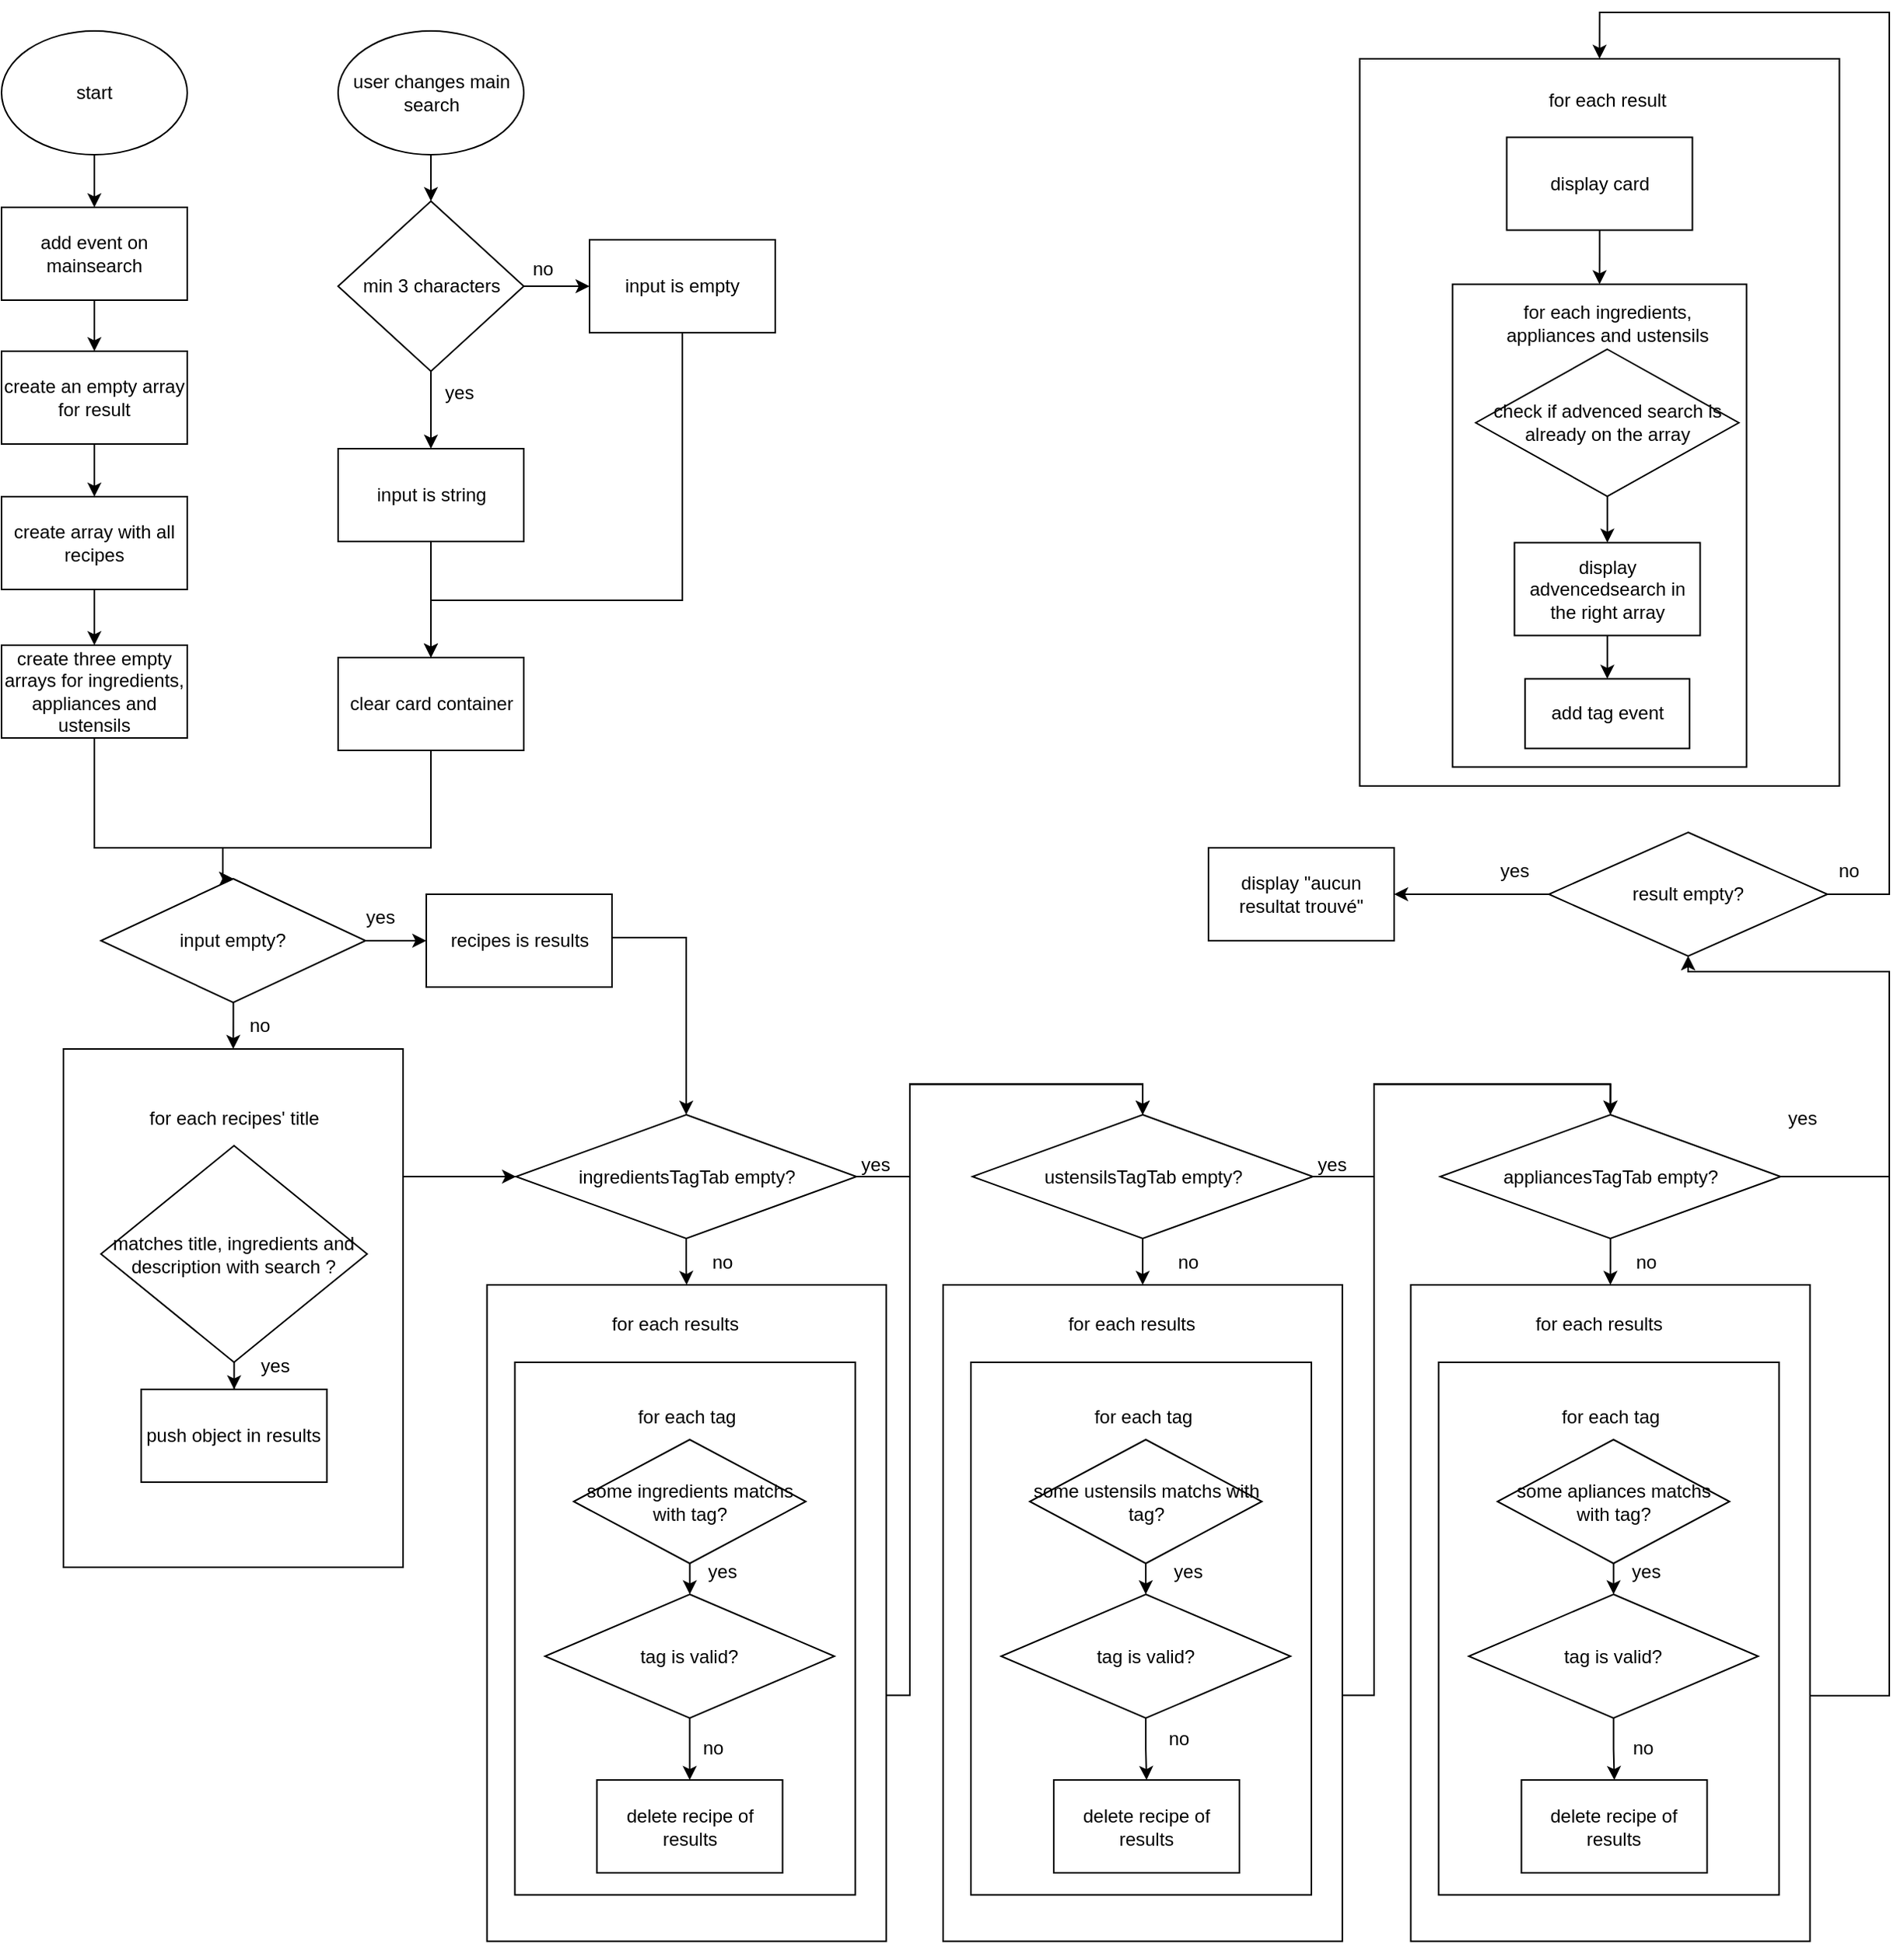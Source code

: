 <mxfile version="20.4.0" type="github">
  <diagram id="KbriIt30uOO37H-ZtImf" name="Page-1">
    <mxGraphModel dx="3384" dy="1262" grid="1" gridSize="10" guides="1" tooltips="1" connect="1" arrows="1" fold="1" page="1" pageScale="1" pageWidth="827" pageHeight="1169" math="0" shadow="0">
      <root>
        <mxCell id="0" />
        <mxCell id="1" parent="0" />
        <mxCell id="pcAYn0rIkbZl2m65iKKh-1" style="edgeStyle=orthogonalEdgeStyle;rounded=0;orthogonalLoop=1;jettySize=auto;html=1;entryX=0.5;entryY=0;entryDx=0;entryDy=0;" edge="1" parent="1" source="pcAYn0rIkbZl2m65iKKh-2" target="pcAYn0rIkbZl2m65iKKh-124">
          <mxGeometry relative="1" as="geometry">
            <mxPoint x="-163" y="1096.75" as="targetPoint" />
            <Array as="points">
              <mxPoint x="-193" y="1127.75" />
              <mxPoint x="-193" y="732.75" />
              <mxPoint x="-42" y="732.75" />
            </Array>
          </mxGeometry>
        </mxCell>
        <mxCell id="pcAYn0rIkbZl2m65iKKh-2" value="" style="rounded=0;whiteSpace=wrap;html=1;" vertex="1" parent="1">
          <mxGeometry x="-466.25" y="862.5" width="258" height="424.25" as="geometry" />
        </mxCell>
        <mxCell id="pcAYn0rIkbZl2m65iKKh-8" style="edgeStyle=orthogonalEdgeStyle;rounded=0;orthogonalLoop=1;jettySize=auto;html=1;entryX=0.5;entryY=0;entryDx=0;entryDy=0;" edge="1" parent="1" source="pcAYn0rIkbZl2m65iKKh-9" target="pcAYn0rIkbZl2m65iKKh-11">
          <mxGeometry relative="1" as="geometry" />
        </mxCell>
        <mxCell id="pcAYn0rIkbZl2m65iKKh-9" value="&lt;div&gt;create array with all recipes&lt;/div&gt;" style="rounded=0;whiteSpace=wrap;html=1;" vertex="1" parent="1">
          <mxGeometry x="-780" y="353" width="120" height="60" as="geometry" />
        </mxCell>
        <mxCell id="pcAYn0rIkbZl2m65iKKh-10" style="edgeStyle=orthogonalEdgeStyle;rounded=0;orthogonalLoop=1;jettySize=auto;html=1;entryX=0.5;entryY=0;entryDx=0;entryDy=0;" edge="1" parent="1" source="pcAYn0rIkbZl2m65iKKh-11" target="pcAYn0rIkbZl2m65iKKh-102">
          <mxGeometry relative="1" as="geometry">
            <mxPoint x="-637" y="660" as="targetPoint" />
            <Array as="points">
              <mxPoint x="-720" y="580" />
              <mxPoint x="-637" y="580" />
            </Array>
          </mxGeometry>
        </mxCell>
        <mxCell id="pcAYn0rIkbZl2m65iKKh-11" value="create three empty arrays for ingredients, appliances and ustensils" style="rounded=0;whiteSpace=wrap;html=1;" vertex="1" parent="1">
          <mxGeometry x="-780" y="449" width="120" height="60" as="geometry" />
        </mxCell>
        <mxCell id="pcAYn0rIkbZl2m65iKKh-12" style="edgeStyle=orthogonalEdgeStyle;rounded=0;orthogonalLoop=1;jettySize=auto;html=1;entryX=0.5;entryY=0;entryDx=0;entryDy=0;" edge="1" parent="1" source="pcAYn0rIkbZl2m65iKKh-13" target="pcAYn0rIkbZl2m65iKKh-9">
          <mxGeometry relative="1" as="geometry" />
        </mxCell>
        <mxCell id="pcAYn0rIkbZl2m65iKKh-13" value="create an empty array for result" style="rounded=0;whiteSpace=wrap;html=1;" vertex="1" parent="1">
          <mxGeometry x="-780" y="259" width="120" height="60" as="geometry" />
        </mxCell>
        <mxCell id="pcAYn0rIkbZl2m65iKKh-14" style="edgeStyle=orthogonalEdgeStyle;rounded=0;orthogonalLoop=1;jettySize=auto;html=1;entryX=0.5;entryY=0;entryDx=0;entryDy=0;" edge="1" parent="1" source="pcAYn0rIkbZl2m65iKKh-15" target="pcAYn0rIkbZl2m65iKKh-18">
          <mxGeometry relative="1" as="geometry" />
        </mxCell>
        <mxCell id="pcAYn0rIkbZl2m65iKKh-15" value="user changes main search" style="ellipse;whiteSpace=wrap;html=1;" vertex="1" parent="1">
          <mxGeometry x="-562.5" y="52" width="120" height="80" as="geometry" />
        </mxCell>
        <mxCell id="pcAYn0rIkbZl2m65iKKh-16" style="edgeStyle=orthogonalEdgeStyle;rounded=0;orthogonalLoop=1;jettySize=auto;html=1;" edge="1" parent="1" source="pcAYn0rIkbZl2m65iKKh-18" target="pcAYn0rIkbZl2m65iKKh-149">
          <mxGeometry relative="1" as="geometry" />
        </mxCell>
        <mxCell id="pcAYn0rIkbZl2m65iKKh-17" style="edgeStyle=orthogonalEdgeStyle;rounded=0;orthogonalLoop=1;jettySize=auto;html=1;entryX=0.5;entryY=0;entryDx=0;entryDy=0;" edge="1" parent="1" source="pcAYn0rIkbZl2m65iKKh-18" target="pcAYn0rIkbZl2m65iKKh-147">
          <mxGeometry relative="1" as="geometry" />
        </mxCell>
        <mxCell id="pcAYn0rIkbZl2m65iKKh-18" value="min 3 characters" style="rhombus;whiteSpace=wrap;html=1;" vertex="1" parent="1">
          <mxGeometry x="-562.5" y="162" width="120" height="110" as="geometry" />
        </mxCell>
        <mxCell id="pcAYn0rIkbZl2m65iKKh-19" style="edgeStyle=orthogonalEdgeStyle;rounded=0;orthogonalLoop=1;jettySize=auto;html=1;entryX=0.5;entryY=0;entryDx=0;entryDy=0;" edge="1" parent="1" source="pcAYn0rIkbZl2m65iKKh-20" target="pcAYn0rIkbZl2m65iKKh-22">
          <mxGeometry relative="1" as="geometry" />
        </mxCell>
        <mxCell id="pcAYn0rIkbZl2m65iKKh-20" value="start" style="ellipse;whiteSpace=wrap;html=1;" vertex="1" parent="1">
          <mxGeometry x="-780" y="52" width="120" height="80" as="geometry" />
        </mxCell>
        <mxCell id="pcAYn0rIkbZl2m65iKKh-21" style="edgeStyle=orthogonalEdgeStyle;rounded=0;orthogonalLoop=1;jettySize=auto;html=1;entryX=0.5;entryY=0;entryDx=0;entryDy=0;" edge="1" parent="1" source="pcAYn0rIkbZl2m65iKKh-22" target="pcAYn0rIkbZl2m65iKKh-13">
          <mxGeometry relative="1" as="geometry" />
        </mxCell>
        <mxCell id="pcAYn0rIkbZl2m65iKKh-22" value="add event on mainsearch" style="rounded=0;whiteSpace=wrap;html=1;" vertex="1" parent="1">
          <mxGeometry x="-780" y="166" width="120" height="60" as="geometry" />
        </mxCell>
        <mxCell id="pcAYn0rIkbZl2m65iKKh-23" style="edgeStyle=orthogonalEdgeStyle;rounded=0;orthogonalLoop=1;jettySize=auto;html=1;" edge="1" parent="1" source="pcAYn0rIkbZl2m65iKKh-25" target="pcAYn0rIkbZl2m65iKKh-26">
          <mxGeometry relative="1" as="geometry" />
        </mxCell>
        <mxCell id="pcAYn0rIkbZl2m65iKKh-183" style="edgeStyle=orthogonalEdgeStyle;rounded=0;orthogonalLoop=1;jettySize=auto;html=1;entryX=0.5;entryY=0;entryDx=0;entryDy=0;exitX=1;exitY=0.5;exitDx=0;exitDy=0;" edge="1" parent="1" source="pcAYn0rIkbZl2m65iKKh-25" target="pcAYn0rIkbZl2m65iKKh-40">
          <mxGeometry relative="1" as="geometry">
            <Array as="points">
              <mxPoint x="440" y="610" />
              <mxPoint x="440" y="40" />
              <mxPoint x="253" y="40" />
            </Array>
          </mxGeometry>
        </mxCell>
        <mxCell id="pcAYn0rIkbZl2m65iKKh-25" value="result empty?" style="rhombus;whiteSpace=wrap;html=1;" vertex="1" parent="1">
          <mxGeometry x="220" y="570" width="180" height="80" as="geometry" />
        </mxCell>
        <mxCell id="pcAYn0rIkbZl2m65iKKh-26" value="display &quot;aucun resultat trouvé&quot;" style="rounded=0;whiteSpace=wrap;html=1;" vertex="1" parent="1">
          <mxGeometry y="580" width="120" height="60" as="geometry" />
        </mxCell>
        <mxCell id="pcAYn0rIkbZl2m65iKKh-27" style="edgeStyle=orthogonalEdgeStyle;rounded=0;orthogonalLoop=1;jettySize=auto;html=1;entryX=0.5;entryY=0;entryDx=0;entryDy=0;" edge="1" parent="1" source="pcAYn0rIkbZl2m65iKKh-28" target="pcAYn0rIkbZl2m65iKKh-102">
          <mxGeometry relative="1" as="geometry">
            <mxPoint x="-502.5" y="554.5" as="targetPoint" />
            <Array as="points">
              <mxPoint x="-502" y="580" />
              <mxPoint x="-637" y="580" />
            </Array>
          </mxGeometry>
        </mxCell>
        <mxCell id="pcAYn0rIkbZl2m65iKKh-28" value="clear card container" style="rounded=0;whiteSpace=wrap;html=1;" vertex="1" parent="1">
          <mxGeometry x="-562.5" y="457" width="120" height="60" as="geometry" />
        </mxCell>
        <mxCell id="pcAYn0rIkbZl2m65iKKh-40" value="" style="rounded=0;whiteSpace=wrap;html=1;" vertex="1" parent="1">
          <mxGeometry x="97.75" y="70" width="310" height="470" as="geometry" />
        </mxCell>
        <mxCell id="pcAYn0rIkbZl2m65iKKh-41" value="for each result" style="text;html=1;strokeColor=none;fillColor=none;align=center;verticalAlign=middle;whiteSpace=wrap;rounded=0;" vertex="1" parent="1">
          <mxGeometry x="217.75" y="82.25" width="80" height="30" as="geometry" />
        </mxCell>
        <mxCell id="pcAYn0rIkbZl2m65iKKh-42" style="edgeStyle=orthogonalEdgeStyle;rounded=0;orthogonalLoop=1;jettySize=auto;html=1;entryX=0.5;entryY=0;entryDx=0;entryDy=0;" edge="1" parent="1" source="pcAYn0rIkbZl2m65iKKh-43" target="pcAYn0rIkbZl2m65iKKh-44">
          <mxGeometry relative="1" as="geometry" />
        </mxCell>
        <mxCell id="pcAYn0rIkbZl2m65iKKh-43" value="display card" style="rounded=0;whiteSpace=wrap;html=1;" vertex="1" parent="1">
          <mxGeometry x="192.75" y="120.75" width="120" height="60" as="geometry" />
        </mxCell>
        <mxCell id="pcAYn0rIkbZl2m65iKKh-44" value="" style="rounded=0;whiteSpace=wrap;html=1;" vertex="1" parent="1">
          <mxGeometry x="157.75" y="215.75" width="190" height="312" as="geometry" />
        </mxCell>
        <mxCell id="pcAYn0rIkbZl2m65iKKh-45" style="edgeStyle=orthogonalEdgeStyle;rounded=0;orthogonalLoop=1;jettySize=auto;html=1;" edge="1" parent="1" source="pcAYn0rIkbZl2m65iKKh-46" target="pcAYn0rIkbZl2m65iKKh-50">
          <mxGeometry relative="1" as="geometry" />
        </mxCell>
        <mxCell id="pcAYn0rIkbZl2m65iKKh-46" value="display advencedsearch in the right array" style="rounded=0;whiteSpace=wrap;html=1;" vertex="1" parent="1">
          <mxGeometry x="197.75" y="382.75" width="120" height="60" as="geometry" />
        </mxCell>
        <mxCell id="pcAYn0rIkbZl2m65iKKh-47" style="edgeStyle=orthogonalEdgeStyle;rounded=0;orthogonalLoop=1;jettySize=auto;html=1;" edge="1" parent="1" source="pcAYn0rIkbZl2m65iKKh-48" target="pcAYn0rIkbZl2m65iKKh-46">
          <mxGeometry relative="1" as="geometry" />
        </mxCell>
        <mxCell id="pcAYn0rIkbZl2m65iKKh-48" value="check if advenced search is already on the array" style="rhombus;whiteSpace=wrap;html=1;" vertex="1" parent="1">
          <mxGeometry x="172.75" y="257.75" width="170" height="95" as="geometry" />
        </mxCell>
        <mxCell id="pcAYn0rIkbZl2m65iKKh-49" value="for each ingredients, appliances and ustensils" style="text;html=1;strokeColor=none;fillColor=none;align=center;verticalAlign=middle;whiteSpace=wrap;rounded=0;" vertex="1" parent="1">
          <mxGeometry x="182.75" y="225.75" width="150" height="30" as="geometry" />
        </mxCell>
        <mxCell id="pcAYn0rIkbZl2m65iKKh-50" value="add tag event" style="rounded=0;whiteSpace=wrap;html=1;" vertex="1" parent="1">
          <mxGeometry x="204.63" y="470.75" width="106.25" height="45" as="geometry" />
        </mxCell>
        <mxCell id="pcAYn0rIkbZl2m65iKKh-100" style="edgeStyle=orthogonalEdgeStyle;rounded=0;orthogonalLoop=1;jettySize=auto;html=1;" edge="1" parent="1" source="pcAYn0rIkbZl2m65iKKh-102" target="pcAYn0rIkbZl2m65iKKh-151">
          <mxGeometry relative="1" as="geometry" />
        </mxCell>
        <mxCell id="pcAYn0rIkbZl2m65iKKh-101" style="edgeStyle=orthogonalEdgeStyle;rounded=0;orthogonalLoop=1;jettySize=auto;html=1;entryX=0.5;entryY=0;entryDx=0;entryDy=0;" edge="1" parent="1" source="pcAYn0rIkbZl2m65iKKh-102" target="pcAYn0rIkbZl2m65iKKh-104">
          <mxGeometry relative="1" as="geometry" />
        </mxCell>
        <mxCell id="pcAYn0rIkbZl2m65iKKh-102" value="input empty?" style="rhombus;whiteSpace=wrap;html=1;" vertex="1" parent="1">
          <mxGeometry x="-715.75" y="600" width="171" height="80" as="geometry" />
        </mxCell>
        <mxCell id="pcAYn0rIkbZl2m65iKKh-103" style="edgeStyle=orthogonalEdgeStyle;rounded=0;orthogonalLoop=1;jettySize=auto;html=1;entryX=0;entryY=0.5;entryDx=0;entryDy=0;" edge="1" parent="1" source="pcAYn0rIkbZl2m65iKKh-104" target="pcAYn0rIkbZl2m65iKKh-111">
          <mxGeometry relative="1" as="geometry">
            <Array as="points">
              <mxPoint x="-493" y="793" />
            </Array>
          </mxGeometry>
        </mxCell>
        <mxCell id="pcAYn0rIkbZl2m65iKKh-104" value="" style="rounded=0;whiteSpace=wrap;html=1;" vertex="1" parent="1">
          <mxGeometry x="-740" y="710" width="219.5" height="335" as="geometry" />
        </mxCell>
        <mxCell id="pcAYn0rIkbZl2m65iKKh-105" value="for each recipes&#39; title" style="text;html=1;strokeColor=none;fillColor=none;align=center;verticalAlign=middle;whiteSpace=wrap;rounded=0;" vertex="1" parent="1">
          <mxGeometry x="-694.25" y="740" width="129" height="30" as="geometry" />
        </mxCell>
        <mxCell id="pcAYn0rIkbZl2m65iKKh-106" style="edgeStyle=orthogonalEdgeStyle;rounded=0;orthogonalLoop=1;jettySize=auto;html=1;" edge="1" parent="1" source="pcAYn0rIkbZl2m65iKKh-107" target="pcAYn0rIkbZl2m65iKKh-108">
          <mxGeometry relative="1" as="geometry" />
        </mxCell>
        <mxCell id="pcAYn0rIkbZl2m65iKKh-107" value="matches title, ingredients and description with search ?" style="rhombus;whiteSpace=wrap;html=1;" vertex="1" parent="1">
          <mxGeometry x="-715.75" y="772.5" width="172" height="140" as="geometry" />
        </mxCell>
        <mxCell id="pcAYn0rIkbZl2m65iKKh-108" value="push object in results" style="rounded=0;whiteSpace=wrap;html=1;" vertex="1" parent="1">
          <mxGeometry x="-689.75" y="930" width="120" height="60" as="geometry" />
        </mxCell>
        <mxCell id="pcAYn0rIkbZl2m65iKKh-109" style="edgeStyle=orthogonalEdgeStyle;rounded=0;orthogonalLoop=1;jettySize=auto;html=1;entryX=0.5;entryY=0;entryDx=0;entryDy=0;" edge="1" parent="1" source="pcAYn0rIkbZl2m65iKKh-111" target="pcAYn0rIkbZl2m65iKKh-2">
          <mxGeometry relative="1" as="geometry" />
        </mxCell>
        <mxCell id="pcAYn0rIkbZl2m65iKKh-110" style="edgeStyle=orthogonalEdgeStyle;rounded=0;orthogonalLoop=1;jettySize=auto;html=1;entryX=0.5;entryY=0;entryDx=0;entryDy=0;" edge="1" parent="1" source="pcAYn0rIkbZl2m65iKKh-111" target="pcAYn0rIkbZl2m65iKKh-124">
          <mxGeometry relative="1" as="geometry">
            <Array as="points">
              <mxPoint x="-193" y="792.75" />
              <mxPoint x="-193" y="732.75" />
              <mxPoint x="-42" y="732.75" />
            </Array>
          </mxGeometry>
        </mxCell>
        <mxCell id="pcAYn0rIkbZl2m65iKKh-111" value="ingredientsTagTab empty?" style="rhombus;whiteSpace=wrap;html=1;" vertex="1" parent="1">
          <mxGeometry x="-447.5" y="752.5" width="220" height="80" as="geometry" />
        </mxCell>
        <mxCell id="pcAYn0rIkbZl2m65iKKh-112" value="for each results" style="text;html=1;strokeColor=none;fillColor=none;align=center;verticalAlign=middle;whiteSpace=wrap;rounded=0;" vertex="1" parent="1">
          <mxGeometry x="-404.75" y="872.5" width="121" height="30" as="geometry" />
        </mxCell>
        <mxCell id="pcAYn0rIkbZl2m65iKKh-113" value="" style="rounded=0;whiteSpace=wrap;html=1;" vertex="1" parent="1">
          <mxGeometry x="-448.25" y="912.5" width="220" height="344.25" as="geometry" />
        </mxCell>
        <mxCell id="pcAYn0rIkbZl2m65iKKh-114" value="for each tag" style="text;html=1;strokeColor=none;fillColor=none;align=center;verticalAlign=middle;whiteSpace=wrap;rounded=0;" vertex="1" parent="1">
          <mxGeometry x="-400.25" y="932.5" width="126" height="30" as="geometry" />
        </mxCell>
        <mxCell id="pcAYn0rIkbZl2m65iKKh-115" style="edgeStyle=orthogonalEdgeStyle;rounded=0;orthogonalLoop=1;jettySize=auto;html=1;entryX=0.5;entryY=0;entryDx=0;entryDy=0;" edge="1" parent="1" source="pcAYn0rIkbZl2m65iKKh-116">
          <mxGeometry relative="1" as="geometry">
            <mxPoint x="-335.25" y="1062.5" as="targetPoint" />
          </mxGeometry>
        </mxCell>
        <mxCell id="pcAYn0rIkbZl2m65iKKh-116" value="some ingredients matchs with tag?" style="rhombus;whiteSpace=wrap;html=1;" vertex="1" parent="1">
          <mxGeometry x="-410.25" y="962.5" width="150" height="80" as="geometry" />
        </mxCell>
        <mxCell id="pcAYn0rIkbZl2m65iKKh-117" style="edgeStyle=orthogonalEdgeStyle;rounded=0;orthogonalLoop=1;jettySize=auto;html=1;" edge="1" parent="1" source="pcAYn0rIkbZl2m65iKKh-118" target="pcAYn0rIkbZl2m65iKKh-119">
          <mxGeometry relative="1" as="geometry" />
        </mxCell>
        <mxCell id="pcAYn0rIkbZl2m65iKKh-118" value="tag is valid?" style="rhombus;whiteSpace=wrap;html=1;" vertex="1" parent="1">
          <mxGeometry x="-428.75" y="1062.5" width="187" height="80" as="geometry" />
        </mxCell>
        <mxCell id="pcAYn0rIkbZl2m65iKKh-119" value="delete recipe of results" style="rounded=0;whiteSpace=wrap;html=1;" vertex="1" parent="1">
          <mxGeometry x="-395.25" y="1182.5" width="120" height="60" as="geometry" />
        </mxCell>
        <mxCell id="pcAYn0rIkbZl2m65iKKh-120" style="edgeStyle=orthogonalEdgeStyle;rounded=0;orthogonalLoop=1;jettySize=auto;html=1;entryX=0.5;entryY=0;entryDx=0;entryDy=0;" edge="1" parent="1" source="pcAYn0rIkbZl2m65iKKh-121" target="pcAYn0rIkbZl2m65iKKh-137">
          <mxGeometry relative="1" as="geometry">
            <mxPoint x="162" y="851.5" as="targetPoint" />
            <Array as="points">
              <mxPoint x="107" y="1127.75" />
              <mxPoint x="107" y="732.75" />
              <mxPoint x="260" y="732.75" />
            </Array>
          </mxGeometry>
        </mxCell>
        <mxCell id="pcAYn0rIkbZl2m65iKKh-121" value="" style="rounded=0;whiteSpace=wrap;html=1;" vertex="1" parent="1">
          <mxGeometry x="-171.5" y="862.5" width="258" height="424.25" as="geometry" />
        </mxCell>
        <mxCell id="pcAYn0rIkbZl2m65iKKh-122" style="edgeStyle=orthogonalEdgeStyle;rounded=0;orthogonalLoop=1;jettySize=auto;html=1;entryX=0.5;entryY=0;entryDx=0;entryDy=0;" edge="1" parent="1" source="pcAYn0rIkbZl2m65iKKh-124" target="pcAYn0rIkbZl2m65iKKh-121">
          <mxGeometry relative="1" as="geometry" />
        </mxCell>
        <mxCell id="pcAYn0rIkbZl2m65iKKh-123" style="edgeStyle=orthogonalEdgeStyle;rounded=0;orthogonalLoop=1;jettySize=auto;html=1;entryX=0.5;entryY=0;entryDx=0;entryDy=0;" edge="1" parent="1" source="pcAYn0rIkbZl2m65iKKh-124" target="pcAYn0rIkbZl2m65iKKh-137">
          <mxGeometry relative="1" as="geometry">
            <Array as="points">
              <mxPoint x="107" y="792.75" />
              <mxPoint x="107" y="732.75" />
              <mxPoint x="260" y="732.75" />
            </Array>
          </mxGeometry>
        </mxCell>
        <mxCell id="pcAYn0rIkbZl2m65iKKh-124" value="ustensilsTagTab empty?" style="rhombus;whiteSpace=wrap;html=1;" vertex="1" parent="1">
          <mxGeometry x="-152.5" y="752.5" width="220" height="80" as="geometry" />
        </mxCell>
        <mxCell id="pcAYn0rIkbZl2m65iKKh-125" value="for each results" style="text;html=1;strokeColor=none;fillColor=none;align=center;verticalAlign=middle;whiteSpace=wrap;rounded=0;" vertex="1" parent="1">
          <mxGeometry x="-110" y="872.5" width="121" height="30" as="geometry" />
        </mxCell>
        <mxCell id="pcAYn0rIkbZl2m65iKKh-126" value="" style="rounded=0;whiteSpace=wrap;html=1;" vertex="1" parent="1">
          <mxGeometry x="-153.5" y="912.5" width="220" height="344.25" as="geometry" />
        </mxCell>
        <mxCell id="pcAYn0rIkbZl2m65iKKh-127" value="for each tag" style="text;html=1;strokeColor=none;fillColor=none;align=center;verticalAlign=middle;whiteSpace=wrap;rounded=0;" vertex="1" parent="1">
          <mxGeometry x="-105.5" y="932.5" width="126" height="30" as="geometry" />
        </mxCell>
        <mxCell id="pcAYn0rIkbZl2m65iKKh-128" style="edgeStyle=orthogonalEdgeStyle;rounded=0;orthogonalLoop=1;jettySize=auto;html=1;entryX=0.5;entryY=0;entryDx=0;entryDy=0;" edge="1" parent="1" source="pcAYn0rIkbZl2m65iKKh-129">
          <mxGeometry relative="1" as="geometry">
            <mxPoint x="-40.5" y="1062.5" as="targetPoint" />
          </mxGeometry>
        </mxCell>
        <mxCell id="pcAYn0rIkbZl2m65iKKh-129" value="some ustensils matchs with tag?" style="rhombus;whiteSpace=wrap;html=1;" vertex="1" parent="1">
          <mxGeometry x="-115.5" y="962.5" width="150" height="80" as="geometry" />
        </mxCell>
        <mxCell id="pcAYn0rIkbZl2m65iKKh-130" style="edgeStyle=orthogonalEdgeStyle;rounded=0;orthogonalLoop=1;jettySize=auto;html=1;" edge="1" parent="1" source="pcAYn0rIkbZl2m65iKKh-131" target="pcAYn0rIkbZl2m65iKKh-132">
          <mxGeometry relative="1" as="geometry" />
        </mxCell>
        <mxCell id="pcAYn0rIkbZl2m65iKKh-131" value="tag is valid?" style="rhombus;whiteSpace=wrap;html=1;" vertex="1" parent="1">
          <mxGeometry x="-134" y="1062.5" width="187" height="80" as="geometry" />
        </mxCell>
        <mxCell id="pcAYn0rIkbZl2m65iKKh-132" value="delete recipe of results" style="rounded=0;whiteSpace=wrap;html=1;" vertex="1" parent="1">
          <mxGeometry x="-100" y="1182.5" width="120" height="60" as="geometry" />
        </mxCell>
        <mxCell id="pcAYn0rIkbZl2m65iKKh-133" style="edgeStyle=orthogonalEdgeStyle;rounded=0;orthogonalLoop=1;jettySize=auto;html=1;entryX=0.5;entryY=1;entryDx=0;entryDy=0;" edge="1" parent="1" source="pcAYn0rIkbZl2m65iKKh-134" target="pcAYn0rIkbZl2m65iKKh-25">
          <mxGeometry relative="1" as="geometry">
            <mxPoint x="570" y="788.25" as="targetPoint" />
            <Array as="points">
              <mxPoint x="440" y="1128" />
              <mxPoint x="440" y="660" />
              <mxPoint x="310" y="660" />
            </Array>
          </mxGeometry>
        </mxCell>
        <mxCell id="pcAYn0rIkbZl2m65iKKh-134" value="" style="rounded=0;whiteSpace=wrap;html=1;" vertex="1" parent="1">
          <mxGeometry x="130.75" y="862.5" width="258" height="424.25" as="geometry" />
        </mxCell>
        <mxCell id="pcAYn0rIkbZl2m65iKKh-135" style="edgeStyle=orthogonalEdgeStyle;rounded=0;orthogonalLoop=1;jettySize=auto;html=1;entryX=0.5;entryY=0;entryDx=0;entryDy=0;" edge="1" parent="1" source="pcAYn0rIkbZl2m65iKKh-137" target="pcAYn0rIkbZl2m65iKKh-134">
          <mxGeometry relative="1" as="geometry" />
        </mxCell>
        <mxCell id="pcAYn0rIkbZl2m65iKKh-184" style="edgeStyle=orthogonalEdgeStyle;rounded=0;orthogonalLoop=1;jettySize=auto;html=1;entryX=0.5;entryY=1;entryDx=0;entryDy=0;exitX=1;exitY=0.5;exitDx=0;exitDy=0;" edge="1" parent="1" source="pcAYn0rIkbZl2m65iKKh-137" target="pcAYn0rIkbZl2m65iKKh-25">
          <mxGeometry relative="1" as="geometry">
            <Array as="points">
              <mxPoint x="440" y="792" />
              <mxPoint x="440" y="660" />
              <mxPoint x="310" y="660" />
            </Array>
          </mxGeometry>
        </mxCell>
        <mxCell id="pcAYn0rIkbZl2m65iKKh-137" value="appliancesTagTab empty?" style="rhombus;whiteSpace=wrap;html=1;" vertex="1" parent="1">
          <mxGeometry x="149.75" y="752.5" width="220" height="80" as="geometry" />
        </mxCell>
        <mxCell id="pcAYn0rIkbZl2m65iKKh-138" value="for each results" style="text;html=1;strokeColor=none;fillColor=none;align=center;verticalAlign=middle;whiteSpace=wrap;rounded=0;" vertex="1" parent="1">
          <mxGeometry x="192.25" y="872.5" width="121" height="30" as="geometry" />
        </mxCell>
        <mxCell id="pcAYn0rIkbZl2m65iKKh-139" value="" style="rounded=0;whiteSpace=wrap;html=1;" vertex="1" parent="1">
          <mxGeometry x="148.75" y="912.5" width="220" height="344.25" as="geometry" />
        </mxCell>
        <mxCell id="pcAYn0rIkbZl2m65iKKh-140" value="for each tag" style="text;html=1;strokeColor=none;fillColor=none;align=center;verticalAlign=middle;whiteSpace=wrap;rounded=0;" vertex="1" parent="1">
          <mxGeometry x="196.75" y="932.5" width="126" height="30" as="geometry" />
        </mxCell>
        <mxCell id="pcAYn0rIkbZl2m65iKKh-141" style="edgeStyle=orthogonalEdgeStyle;rounded=0;orthogonalLoop=1;jettySize=auto;html=1;entryX=0.5;entryY=0;entryDx=0;entryDy=0;" edge="1" parent="1" source="pcAYn0rIkbZl2m65iKKh-142">
          <mxGeometry relative="1" as="geometry">
            <mxPoint x="261.75" y="1062.5" as="targetPoint" />
          </mxGeometry>
        </mxCell>
        <mxCell id="pcAYn0rIkbZl2m65iKKh-142" value="some apliances matchs with tag?" style="rhombus;whiteSpace=wrap;html=1;" vertex="1" parent="1">
          <mxGeometry x="186.75" y="962.5" width="150" height="80" as="geometry" />
        </mxCell>
        <mxCell id="pcAYn0rIkbZl2m65iKKh-143" style="edgeStyle=orthogonalEdgeStyle;rounded=0;orthogonalLoop=1;jettySize=auto;html=1;" edge="1" parent="1" source="pcAYn0rIkbZl2m65iKKh-144" target="pcAYn0rIkbZl2m65iKKh-145">
          <mxGeometry relative="1" as="geometry" />
        </mxCell>
        <mxCell id="pcAYn0rIkbZl2m65iKKh-144" value="tag is valid?" style="rhombus;whiteSpace=wrap;html=1;" vertex="1" parent="1">
          <mxGeometry x="168.25" y="1062.5" width="187" height="80" as="geometry" />
        </mxCell>
        <mxCell id="pcAYn0rIkbZl2m65iKKh-145" value="delete recipe of results" style="rounded=0;whiteSpace=wrap;html=1;" vertex="1" parent="1">
          <mxGeometry x="202.25" y="1182.5" width="120" height="60" as="geometry" />
        </mxCell>
        <mxCell id="pcAYn0rIkbZl2m65iKKh-146" style="edgeStyle=orthogonalEdgeStyle;rounded=0;orthogonalLoop=1;jettySize=auto;html=1;" edge="1" parent="1" source="pcAYn0rIkbZl2m65iKKh-147" target="pcAYn0rIkbZl2m65iKKh-28">
          <mxGeometry relative="1" as="geometry" />
        </mxCell>
        <mxCell id="pcAYn0rIkbZl2m65iKKh-147" value="input is string" style="rounded=0;whiteSpace=wrap;html=1;" vertex="1" parent="1">
          <mxGeometry x="-562.5" y="322" width="120" height="60" as="geometry" />
        </mxCell>
        <mxCell id="pcAYn0rIkbZl2m65iKKh-148" style="edgeStyle=orthogonalEdgeStyle;rounded=0;orthogonalLoop=1;jettySize=auto;html=1;entryX=0.5;entryY=0;entryDx=0;entryDy=0;" edge="1" parent="1" source="pcAYn0rIkbZl2m65iKKh-149" target="pcAYn0rIkbZl2m65iKKh-28">
          <mxGeometry relative="1" as="geometry">
            <Array as="points">
              <mxPoint x="-340" y="420" />
              <mxPoint x="-502" y="420" />
            </Array>
          </mxGeometry>
        </mxCell>
        <mxCell id="pcAYn0rIkbZl2m65iKKh-149" value="input is empty" style="rounded=0;whiteSpace=wrap;html=1;" vertex="1" parent="1">
          <mxGeometry x="-400" y="187" width="120" height="60" as="geometry" />
        </mxCell>
        <mxCell id="pcAYn0rIkbZl2m65iKKh-150" style="edgeStyle=orthogonalEdgeStyle;rounded=0;orthogonalLoop=1;jettySize=auto;html=1;entryX=0.5;entryY=0;entryDx=0;entryDy=0;" edge="1" parent="1" source="pcAYn0rIkbZl2m65iKKh-151" target="pcAYn0rIkbZl2m65iKKh-111">
          <mxGeometry relative="1" as="geometry">
            <Array as="points">
              <mxPoint x="-337" y="638" />
            </Array>
          </mxGeometry>
        </mxCell>
        <mxCell id="pcAYn0rIkbZl2m65iKKh-151" value="recipes is results" style="rounded=0;whiteSpace=wrap;html=1;" vertex="1" parent="1">
          <mxGeometry x="-505.5" y="610" width="120" height="60" as="geometry" />
        </mxCell>
        <mxCell id="pcAYn0rIkbZl2m65iKKh-152" value="no" style="text;html=1;strokeColor=none;fillColor=none;align=center;verticalAlign=middle;whiteSpace=wrap;rounded=0;" vertex="1" parent="1">
          <mxGeometry x="-343.75" y="832.75" width="60" height="30" as="geometry" />
        </mxCell>
        <mxCell id="pcAYn0rIkbZl2m65iKKh-153" value="no" style="text;html=1;strokeColor=none;fillColor=none;align=center;verticalAlign=middle;whiteSpace=wrap;rounded=0;" vertex="1" parent="1">
          <mxGeometry x="-43.5" y="832.75" width="60" height="30" as="geometry" />
        </mxCell>
        <mxCell id="pcAYn0rIkbZl2m65iKKh-154" value="no" style="text;html=1;strokeColor=none;fillColor=none;align=center;verticalAlign=middle;whiteSpace=wrap;rounded=0;" vertex="1" parent="1">
          <mxGeometry x="253.25" y="832.5" width="60" height="30" as="geometry" />
        </mxCell>
        <mxCell id="pcAYn0rIkbZl2m65iKKh-155" value="no" style="text;html=1;strokeColor=none;fillColor=none;align=center;verticalAlign=middle;whiteSpace=wrap;rounded=0;" vertex="1" parent="1">
          <mxGeometry x="384" y="580" width="60" height="30" as="geometry" />
        </mxCell>
        <mxCell id="pcAYn0rIkbZl2m65iKKh-156" value="no" style="text;html=1;strokeColor=none;fillColor=none;align=center;verticalAlign=middle;whiteSpace=wrap;rounded=0;" vertex="1" parent="1">
          <mxGeometry x="-350" y="1146.75" width="60" height="30" as="geometry" />
        </mxCell>
        <mxCell id="pcAYn0rIkbZl2m65iKKh-157" value="no" style="text;html=1;strokeColor=none;fillColor=none;align=center;verticalAlign=middle;whiteSpace=wrap;rounded=0;" vertex="1" parent="1">
          <mxGeometry x="-49.5" y="1141.25" width="60" height="30" as="geometry" />
        </mxCell>
        <mxCell id="pcAYn0rIkbZl2m65iKKh-158" value="no" style="text;html=1;strokeColor=none;fillColor=none;align=center;verticalAlign=middle;whiteSpace=wrap;rounded=0;" vertex="1" parent="1">
          <mxGeometry x="250.5" y="1146.75" width="60" height="30" as="geometry" />
        </mxCell>
        <mxCell id="pcAYn0rIkbZl2m65iKKh-159" value="no" style="text;html=1;strokeColor=none;fillColor=none;align=center;verticalAlign=middle;whiteSpace=wrap;rounded=0;" vertex="1" parent="1">
          <mxGeometry x="-643" y="680" width="60" height="30" as="geometry" />
        </mxCell>
        <mxCell id="pcAYn0rIkbZl2m65iKKh-160" value="no" style="text;html=1;strokeColor=none;fillColor=none;align=center;verticalAlign=middle;whiteSpace=wrap;rounded=0;" vertex="1" parent="1">
          <mxGeometry x="-460" y="191" width="60" height="30" as="geometry" />
        </mxCell>
        <mxCell id="pcAYn0rIkbZl2m65iKKh-167" value="yes" style="text;html=1;strokeColor=none;fillColor=none;align=center;verticalAlign=middle;whiteSpace=wrap;rounded=0;" vertex="1" parent="1">
          <mxGeometry x="-514.5" y="271" width="60" height="30" as="geometry" />
        </mxCell>
        <mxCell id="pcAYn0rIkbZl2m65iKKh-168" value="yes" style="text;html=1;strokeColor=none;fillColor=none;align=center;verticalAlign=middle;whiteSpace=wrap;rounded=0;" vertex="1" parent="1">
          <mxGeometry x="-565.25" y="610" width="60" height="30" as="geometry" />
        </mxCell>
        <mxCell id="pcAYn0rIkbZl2m65iKKh-169" value="yes" style="text;html=1;strokeColor=none;fillColor=none;align=center;verticalAlign=middle;whiteSpace=wrap;rounded=0;" vertex="1" parent="1">
          <mxGeometry x="-633" y="900" width="60" height="30" as="geometry" />
        </mxCell>
        <mxCell id="pcAYn0rIkbZl2m65iKKh-170" value="yes" style="text;html=1;strokeColor=none;fillColor=none;align=center;verticalAlign=middle;whiteSpace=wrap;rounded=0;" vertex="1" parent="1">
          <mxGeometry x="-245.25" y="770" width="60" height="30" as="geometry" />
        </mxCell>
        <mxCell id="pcAYn0rIkbZl2m65iKKh-171" value="yes" style="text;html=1;strokeColor=none;fillColor=none;align=center;verticalAlign=middle;whiteSpace=wrap;rounded=0;" vertex="1" parent="1">
          <mxGeometry x="49.5" y="770" width="60" height="30" as="geometry" />
        </mxCell>
        <mxCell id="pcAYn0rIkbZl2m65iKKh-172" value="yes" style="text;html=1;strokeColor=none;fillColor=none;align=center;verticalAlign=middle;whiteSpace=wrap;rounded=0;" vertex="1" parent="1">
          <mxGeometry x="354" y="740" width="60" height="30" as="geometry" />
        </mxCell>
        <mxCell id="pcAYn0rIkbZl2m65iKKh-173" value="yes" style="text;html=1;strokeColor=none;fillColor=none;align=center;verticalAlign=middle;whiteSpace=wrap;rounded=0;" vertex="1" parent="1">
          <mxGeometry x="-343.75" y="1032.5" width="60" height="30" as="geometry" />
        </mxCell>
        <mxCell id="pcAYn0rIkbZl2m65iKKh-174" value="yes" style="text;html=1;strokeColor=none;fillColor=none;align=center;verticalAlign=middle;whiteSpace=wrap;rounded=0;" vertex="1" parent="1">
          <mxGeometry x="-43.5" y="1032.5" width="60" height="30" as="geometry" />
        </mxCell>
        <mxCell id="pcAYn0rIkbZl2m65iKKh-175" value="yes" style="text;html=1;strokeColor=none;fillColor=none;align=center;verticalAlign=middle;whiteSpace=wrap;rounded=0;" vertex="1" parent="1">
          <mxGeometry x="253.25" y="1032.5" width="60" height="30" as="geometry" />
        </mxCell>
        <mxCell id="pcAYn0rIkbZl2m65iKKh-176" value="yes" style="text;html=1;strokeColor=none;fillColor=none;align=center;verticalAlign=middle;whiteSpace=wrap;rounded=0;" vertex="1" parent="1">
          <mxGeometry x="168.25" y="580" width="60" height="30" as="geometry" />
        </mxCell>
      </root>
    </mxGraphModel>
  </diagram>
</mxfile>
